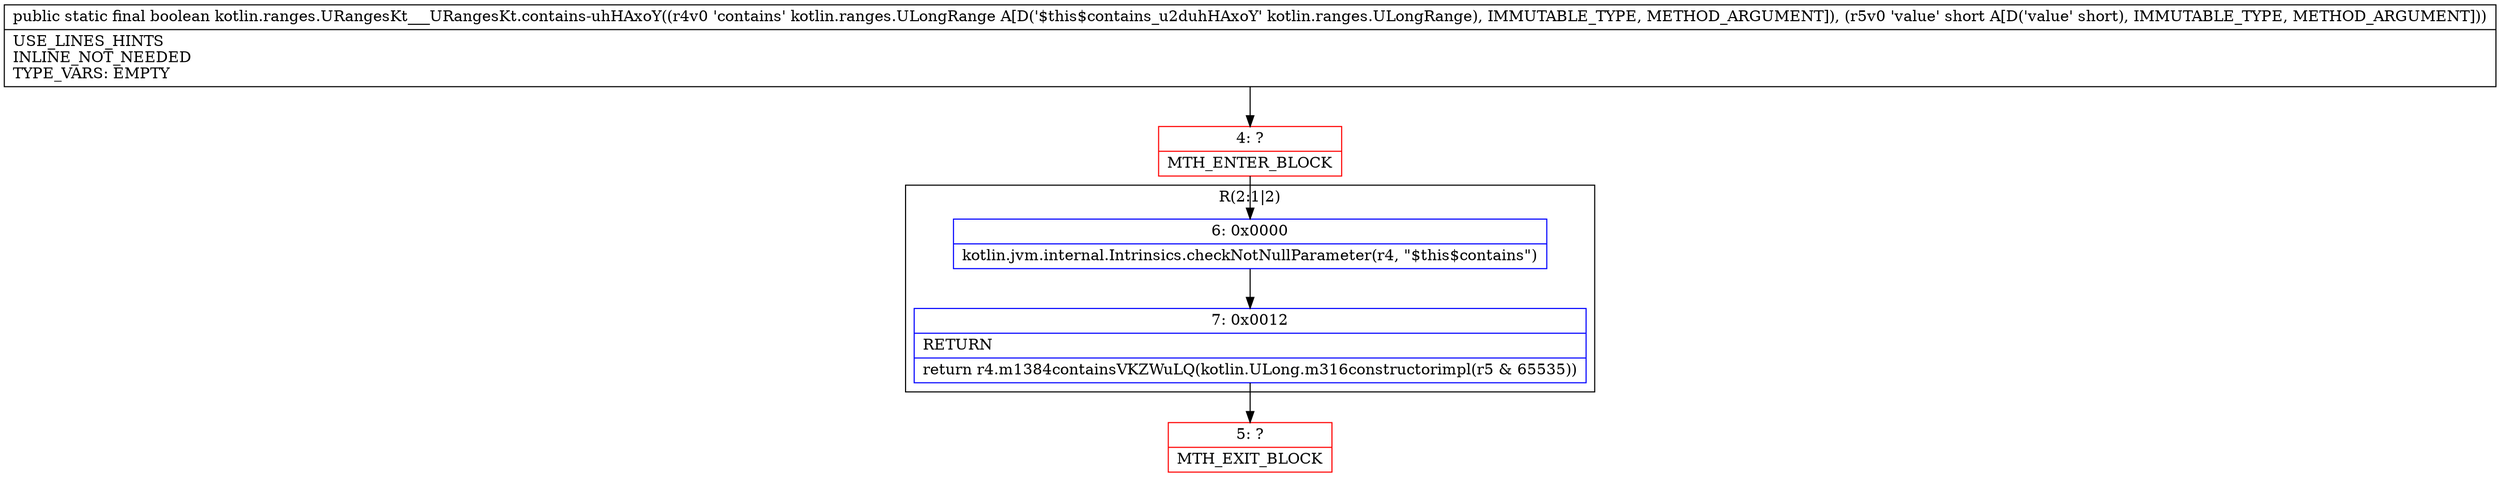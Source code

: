 digraph "CFG forkotlin.ranges.URangesKt___URangesKt.contains\-uhHAxoY(Lkotlin\/ranges\/ULongRange;S)Z" {
subgraph cluster_Region_496798146 {
label = "R(2:1|2)";
node [shape=record,color=blue];
Node_6 [shape=record,label="{6\:\ 0x0000|kotlin.jvm.internal.Intrinsics.checkNotNullParameter(r4, \"$this$contains\")\l}"];
Node_7 [shape=record,label="{7\:\ 0x0012|RETURN\l|return r4.m1384containsVKZWuLQ(kotlin.ULong.m316constructorimpl(r5 & 65535))\l}"];
}
Node_4 [shape=record,color=red,label="{4\:\ ?|MTH_ENTER_BLOCK\l}"];
Node_5 [shape=record,color=red,label="{5\:\ ?|MTH_EXIT_BLOCK\l}"];
MethodNode[shape=record,label="{public static final boolean kotlin.ranges.URangesKt___URangesKt.contains\-uhHAxoY((r4v0 'contains' kotlin.ranges.ULongRange A[D('$this$contains_u2duhHAxoY' kotlin.ranges.ULongRange), IMMUTABLE_TYPE, METHOD_ARGUMENT]), (r5v0 'value' short A[D('value' short), IMMUTABLE_TYPE, METHOD_ARGUMENT]))  | USE_LINES_HINTS\lINLINE_NOT_NEEDED\lTYPE_VARS: EMPTY\l}"];
MethodNode -> Node_4;Node_6 -> Node_7;
Node_7 -> Node_5;
Node_4 -> Node_6;
}

